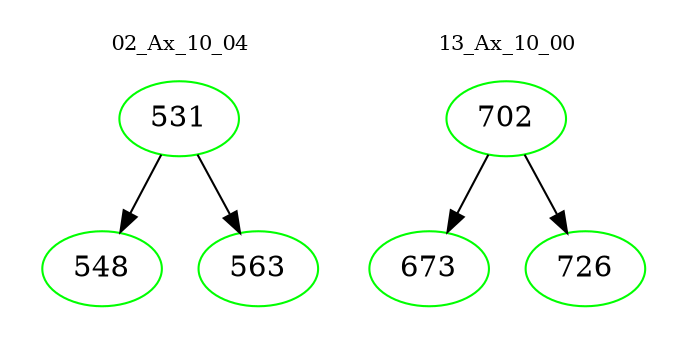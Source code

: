 digraph{
subgraph cluster_0 {
color = white
label = "02_Ax_10_04";
fontsize=10;
T0_531 [label="531", color="green"]
T0_531 -> T0_548 [color="black"]
T0_548 [label="548", color="green"]
T0_531 -> T0_563 [color="black"]
T0_563 [label="563", color="green"]
}
subgraph cluster_1 {
color = white
label = "13_Ax_10_00";
fontsize=10;
T1_702 [label="702", color="green"]
T1_702 -> T1_673 [color="black"]
T1_673 [label="673", color="green"]
T1_702 -> T1_726 [color="black"]
T1_726 [label="726", color="green"]
}
}
